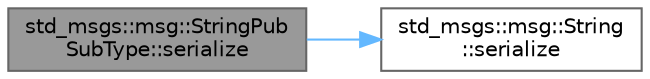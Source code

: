 digraph "std_msgs::msg::StringPubSubType::serialize"
{
 // INTERACTIVE_SVG=YES
 // LATEX_PDF_SIZE
  bgcolor="transparent";
  edge [fontname=Helvetica,fontsize=10,labelfontname=Helvetica,labelfontsize=10];
  node [fontname=Helvetica,fontsize=10,shape=box,height=0.2,width=0.4];
  rankdir="LR";
  Node1 [id="Node000001",label="std_msgs::msg::StringPub\lSubType::serialize",height=0.2,width=0.4,color="gray40", fillcolor="grey60", style="filled", fontcolor="black",tooltip=" "];
  Node1 -> Node2 [id="edge1_Node000001_Node000002",color="steelblue1",style="solid",tooltip=" "];
  Node2 [id="Node000002",label="std_msgs::msg::String\l::serialize",height=0.2,width=0.4,color="grey40", fillcolor="white", style="filled",URL="$d4/dc9/classstd__msgs_1_1msg_1_1String.html#a42231a200096a5f7408083f2534badba",tooltip="This function serializes an object using CDR serialization."];
}
